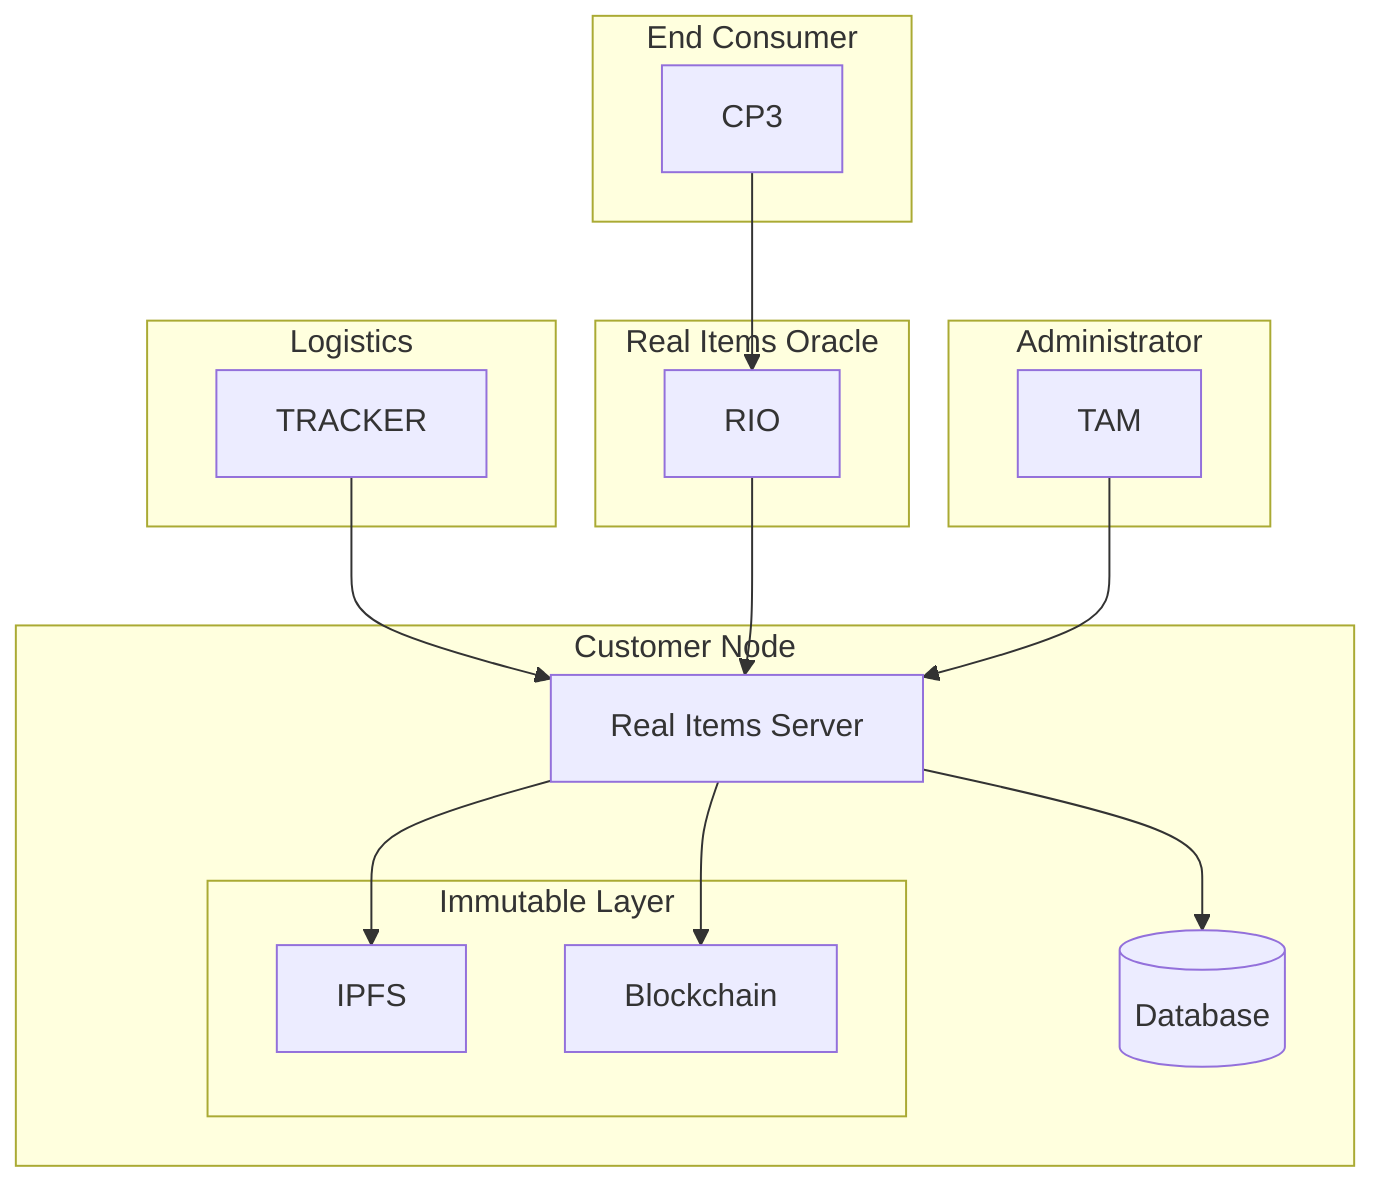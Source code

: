 graph TD
    subgraph Administrator 
      TAM[TAM]
    end
    subgraph End Consumer
      CP3[CP3]
    end
    subgraph Logistics
      TRACKER[TRACKER]
    end

    TRACKER-->RIS
    RIO-->RIS
    CP3-->RIO


    subgraph Customer Node
      TAM[TAM]-->RIS[Real Items Server]
      RIS-->IPFS[IPFS]
      RIS-->BL[Blockchain]
      RIS-->DB[(Database)]
      subgraph Immutable Layer
        IPFS[IPFS]
        BL[Blockchain]
      end
    end

    subgraph Real Items Oracle 
      RIO[RIO]
    end